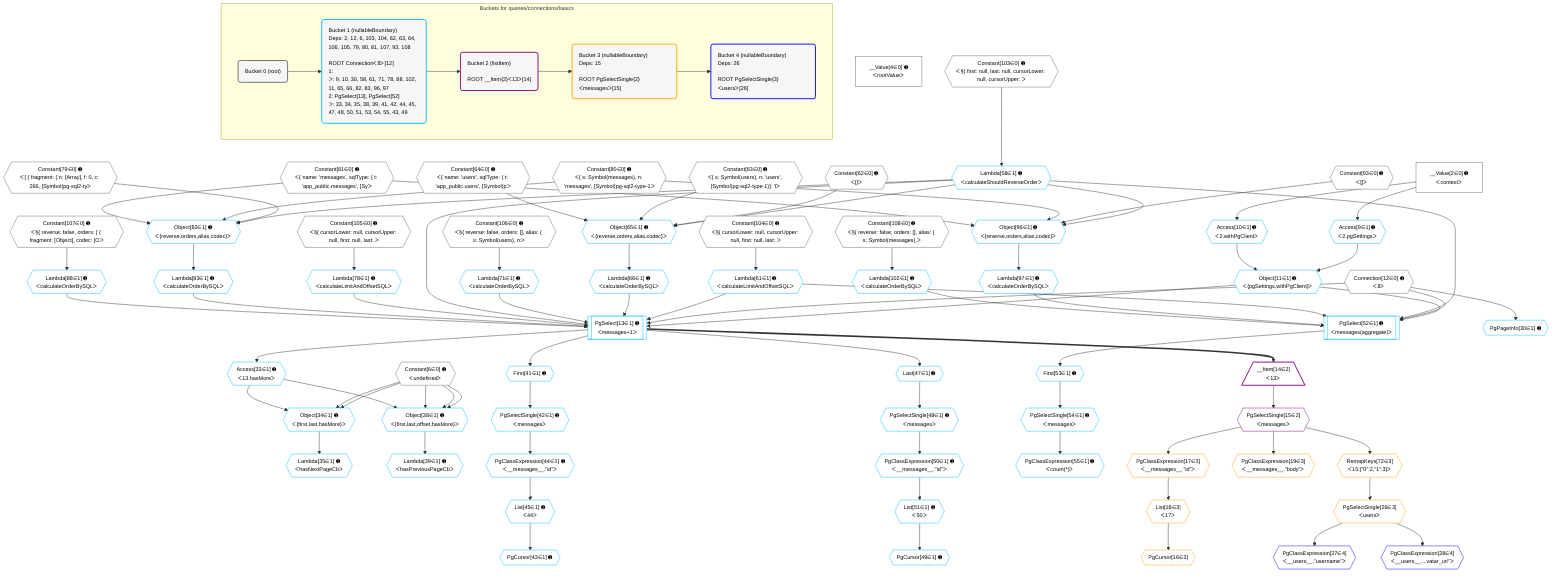 %%{init: {'themeVariables': { 'fontSize': '12px'}}}%%
graph TD
    classDef path fill:#eee,stroke:#000,color:#000
    classDef plan fill:#fff,stroke-width:1px,color:#000
    classDef itemplan fill:#fff,stroke-width:2px,color:#000
    classDef unbatchedplan fill:#dff,stroke-width:1px,color:#000
    classDef sideeffectplan fill:#fcc,stroke-width:2px,color:#000
    classDef bucket fill:#f6f6f6,color:#000,stroke-width:2px,text-align:left


    %% plan dependencies
    __Value2["__Value[2∈0] ➊<br />ᐸcontextᐳ"]:::plan
    __Value4["__Value[4∈0] ➊<br />ᐸrootValueᐳ"]:::plan
    Constant6{{"Constant[6∈0] ➊<br />ᐸundefinedᐳ"}}:::plan
    Connection12{{"Connection[12∈0] ➊<br />ᐸ8ᐳ"}}:::plan
    Constant62{{"Constant[62∈0] ➊<br />ᐸ[]ᐳ"}}:::plan
    Constant63{{"Constant[63∈0] ➊<br />ᐸ{ s: Symbol(users), n: 'users', [Symbol(pg-sql2-type-1)]: 'Iᐳ"}}:::plan
    Constant64{{"Constant[64∈0] ➊<br />ᐸ{ name: 'users', sqlType: { t: 'app_public.users', [Symbol(pᐳ"}}:::plan
    Constant79{{"Constant[79∈0] ➊<br />ᐸ[ { fragment: { n: [Array], f: 0, c: 266, [Symbol(pg-sql2-tyᐳ"}}:::plan
    Constant80{{"Constant[80∈0] ➊<br />ᐸ{ s: Symbol(messages), n: 'messages', [Symbol(pg-sql2-type-1ᐳ"}}:::plan
    Constant81{{"Constant[81∈0] ➊<br />ᐸ{ name: 'messages', sqlType: { t: 'app_public.messages', [Syᐳ"}}:::plan
    Constant93{{"Constant[93∈0] ➊<br />ᐸ[]ᐳ"}}:::plan
    Constant103{{"Constant[103∈0] ➊<br />ᐸ§{ first: null, last: null, cursorLower: null, cursorUpper: ᐳ"}}:::plan
    Constant104{{"Constant[104∈0] ➊<br />ᐸ§{ cursorLower: null, cursorUpper: null, first: null, last: ᐳ"}}:::plan
    Constant105{{"Constant[105∈0] ➊<br />ᐸ§{ cursorLower: null, cursorUpper: null, first: null, last: ᐳ"}}:::plan
    Constant106{{"Constant[106∈0] ➊<br />ᐸ§{ reverse: false, orders: [], alias: { s: Symbol(users), n:ᐳ"}}:::plan
    Constant107{{"Constant[107∈0] ➊<br />ᐸ§{ reverse: false, orders: [ { fragment: [Object], codec: [Oᐳ"}}:::plan
    Constant108{{"Constant[108∈0] ➊<br />ᐸ§{ reverse: false, orders: [], alias: { s: Symbol(messages),ᐳ"}}:::plan
    PgSelect13[["PgSelect[13∈1] ➊<br />ᐸmessages+1ᐳ"]]:::plan
    Object11{{"Object[11∈1] ➊<br />ᐸ{pgSettings,withPgClient}ᐳ"}}:::plan
    Lambda61{{"Lambda[61∈1] ➊<br />ᐸcalculateLimitAndOffsetSQLᐳ"}}:::plan
    Lambda66{{"Lambda[66∈1] ➊<br />ᐸcalculateOrderBySQLᐳ"}}:::plan
    Lambda71{{"Lambda[71∈1] ➊<br />ᐸcalculateOrderBySQLᐳ"}}:::plan
    Lambda58{{"Lambda[58∈1] ➊<br />ᐸcalculateShouldReverseOrderᐳ"}}:::plan
    Lambda78{{"Lambda[78∈1] ➊<br />ᐸcalculateLimitAndOffsetSQLᐳ"}}:::plan
    Lambda83{{"Lambda[83∈1] ➊<br />ᐸcalculateOrderBySQLᐳ"}}:::plan
    Lambda88{{"Lambda[88∈1] ➊<br />ᐸcalculateOrderBySQLᐳ"}}:::plan
    Object11 & Connection12 & Lambda61 & Lambda66 & Lambda71 & Lambda58 & Lambda78 & Lambda83 & Lambda88 --> PgSelect13
    PgSelect52[["PgSelect[52∈1] ➊<br />ᐸmessages(aggregate)ᐳ"]]:::plan
    Lambda97{{"Lambda[97∈1] ➊<br />ᐸcalculateOrderBySQLᐳ"}}:::plan
    Lambda102{{"Lambda[102∈1] ➊<br />ᐸcalculateOrderBySQLᐳ"}}:::plan
    Object11 & Connection12 & Lambda58 & Lambda61 & Lambda97 & Lambda102 --> PgSelect52
    Object38{{"Object[38∈1] ➊<br />ᐸ{first,last,offset,hasMore}ᐳ"}}:::plan
    Access33{{"Access[33∈1] ➊<br />ᐸ13.hasMoreᐳ"}}:::plan
    Constant6 & Constant6 & Constant6 & Access33 --> Object38
    Object65{{"Object[65∈1] ➊<br />ᐸ{reverse,orders,alias,codec}ᐳ"}}:::plan
    Lambda58 & Constant62 & Constant63 & Constant64 --> Object65
    Object82{{"Object[82∈1] ➊<br />ᐸ{reverse,orders,alias,codec}ᐳ"}}:::plan
    Lambda58 & Constant79 & Constant80 & Constant81 --> Object82
    Object96{{"Object[96∈1] ➊<br />ᐸ{reverse,orders,alias,codec}ᐳ"}}:::plan
    Lambda58 & Constant93 & Constant80 & Constant81 --> Object96
    Object34{{"Object[34∈1] ➊<br />ᐸ{first,last,hasMore}ᐳ"}}:::plan
    Constant6 & Constant6 & Access33 --> Object34
    Access9{{"Access[9∈1] ➊<br />ᐸ2.pgSettingsᐳ"}}:::plan
    Access10{{"Access[10∈1] ➊<br />ᐸ2.withPgClientᐳ"}}:::plan
    Access9 & Access10 --> Object11
    __Value2 --> Access9
    __Value2 --> Access10
    PgPageInfo30{{"PgPageInfo[30∈1] ➊"}}:::plan
    Connection12 --> PgPageInfo30
    PgSelect13 --> Access33
    Lambda35{{"Lambda[35∈1] ➊<br />ᐸhasNextPageCbᐳ"}}:::plan
    Object34 --> Lambda35
    Lambda39{{"Lambda[39∈1] ➊<br />ᐸhasPreviousPageCbᐳ"}}:::plan
    Object38 --> Lambda39
    First41{{"First[41∈1] ➊"}}:::plan
    PgSelect13 --> First41
    PgSelectSingle42{{"PgSelectSingle[42∈1] ➊<br />ᐸmessagesᐳ"}}:::plan
    First41 --> PgSelectSingle42
    PgCursor43{{"PgCursor[43∈1] ➊"}}:::plan
    List45{{"List[45∈1] ➊<br />ᐸ44ᐳ"}}:::plan
    List45 --> PgCursor43
    PgClassExpression44{{"PgClassExpression[44∈1] ➊<br />ᐸ__messages__.”id”ᐳ"}}:::plan
    PgSelectSingle42 --> PgClassExpression44
    PgClassExpression44 --> List45
    Last47{{"Last[47∈1] ➊"}}:::plan
    PgSelect13 --> Last47
    PgSelectSingle48{{"PgSelectSingle[48∈1] ➊<br />ᐸmessagesᐳ"}}:::plan
    Last47 --> PgSelectSingle48
    PgCursor49{{"PgCursor[49∈1] ➊"}}:::plan
    List51{{"List[51∈1] ➊<br />ᐸ50ᐳ"}}:::plan
    List51 --> PgCursor49
    PgClassExpression50{{"PgClassExpression[50∈1] ➊<br />ᐸ__messages__.”id”ᐳ"}}:::plan
    PgSelectSingle48 --> PgClassExpression50
    PgClassExpression50 --> List51
    First53{{"First[53∈1] ➊"}}:::plan
    PgSelect52 --> First53
    PgSelectSingle54{{"PgSelectSingle[54∈1] ➊<br />ᐸmessagesᐳ"}}:::plan
    First53 --> PgSelectSingle54
    PgClassExpression55{{"PgClassExpression[55∈1] ➊<br />ᐸcount(*)ᐳ"}}:::plan
    PgSelectSingle54 --> PgClassExpression55
    Constant103 --> Lambda58
    Constant104 --> Lambda61
    Object65 --> Lambda66
    Constant106 --> Lambda71
    Constant105 --> Lambda78
    Object82 --> Lambda83
    Constant107 --> Lambda88
    Object96 --> Lambda97
    Constant108 --> Lambda102
    __Item14[/"__Item[14∈2]<br />ᐸ13ᐳ"\]:::itemplan
    PgSelect13 ==> __Item14
    PgSelectSingle15{{"PgSelectSingle[15∈2]<br />ᐸmessagesᐳ"}}:::plan
    __Item14 --> PgSelectSingle15
    PgCursor16{{"PgCursor[16∈3]"}}:::plan
    List18{{"List[18∈3]<br />ᐸ17ᐳ"}}:::plan
    List18 --> PgCursor16
    PgClassExpression17{{"PgClassExpression[17∈3]<br />ᐸ__messages__.”id”ᐳ"}}:::plan
    PgSelectSingle15 --> PgClassExpression17
    PgClassExpression17 --> List18
    PgClassExpression19{{"PgClassExpression[19∈3]<br />ᐸ__messages__.”body”ᐳ"}}:::plan
    PgSelectSingle15 --> PgClassExpression19
    PgSelectSingle26{{"PgSelectSingle[26∈3]<br />ᐸusersᐳ"}}:::plan
    RemapKeys72{{"RemapKeys[72∈3]<br />ᐸ15:{”0”:2,”1”:3}ᐳ"}}:::plan
    RemapKeys72 --> PgSelectSingle26
    PgSelectSingle15 --> RemapKeys72
    PgClassExpression27{{"PgClassExpression[27∈4]<br />ᐸ__users__.”username”ᐳ"}}:::plan
    PgSelectSingle26 --> PgClassExpression27
    PgClassExpression28{{"PgClassExpression[28∈4]<br />ᐸ__users__....vatar_url”ᐳ"}}:::plan
    PgSelectSingle26 --> PgClassExpression28

    %% define steps

    subgraph "Buckets for queries/connections/basics"
    Bucket0("Bucket 0 (root)"):::bucket
    classDef bucket0 stroke:#696969
    class Bucket0,__Value2,__Value4,Constant6,Connection12,Constant62,Constant63,Constant64,Constant79,Constant80,Constant81,Constant93,Constant103,Constant104,Constant105,Constant106,Constant107,Constant108 bucket0
    Bucket1("Bucket 1 (nullableBoundary)<br />Deps: 2, 12, 6, 103, 104, 62, 63, 64, 106, 105, 79, 80, 81, 107, 93, 108<br /><br />ROOT Connectionᐸ8ᐳ[12]<br />1: <br />ᐳ: 9, 10, 30, 58, 61, 71, 78, 88, 102, 11, 65, 66, 82, 83, 96, 97<br />2: PgSelect[13], PgSelect[52]<br />ᐳ: 33, 34, 35, 38, 39, 41, 42, 44, 45, 47, 48, 50, 51, 53, 54, 55, 43, 49"):::bucket
    classDef bucket1 stroke:#00bfff
    class Bucket1,Access9,Access10,Object11,PgSelect13,PgPageInfo30,Access33,Object34,Lambda35,Object38,Lambda39,First41,PgSelectSingle42,PgCursor43,PgClassExpression44,List45,Last47,PgSelectSingle48,PgCursor49,PgClassExpression50,List51,PgSelect52,First53,PgSelectSingle54,PgClassExpression55,Lambda58,Lambda61,Object65,Lambda66,Lambda71,Lambda78,Object82,Lambda83,Lambda88,Object96,Lambda97,Lambda102 bucket1
    Bucket2("Bucket 2 (listItem)<br /><br />ROOT __Item{2}ᐸ13ᐳ[14]"):::bucket
    classDef bucket2 stroke:#7f007f
    class Bucket2,__Item14,PgSelectSingle15 bucket2
    Bucket3("Bucket 3 (nullableBoundary)<br />Deps: 15<br /><br />ROOT PgSelectSingle{2}ᐸmessagesᐳ[15]"):::bucket
    classDef bucket3 stroke:#ffa500
    class Bucket3,PgCursor16,PgClassExpression17,List18,PgClassExpression19,PgSelectSingle26,RemapKeys72 bucket3
    Bucket4("Bucket 4 (nullableBoundary)<br />Deps: 26<br /><br />ROOT PgSelectSingle{3}ᐸusersᐳ[26]"):::bucket
    classDef bucket4 stroke:#0000ff
    class Bucket4,PgClassExpression27,PgClassExpression28 bucket4
    Bucket0 --> Bucket1
    Bucket1 --> Bucket2
    Bucket2 --> Bucket3
    Bucket3 --> Bucket4
    end
